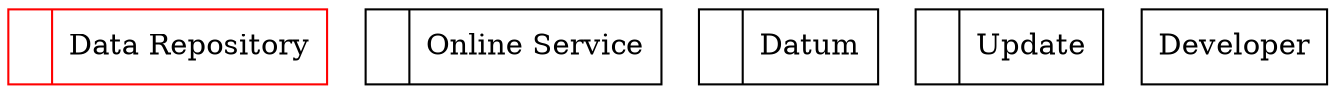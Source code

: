 digraph dfd2{ 
node[shape=record]
200 [label="<f0>  |<f1> Data Repository " color=red];
201 [label="<f0>  |<f1> Online Service " ];
202 [label="<f0>  |<f1> Datum " ];
203 [label="<f0>  |<f1> Update " ];
204 [label="Developer" shape=box];
}